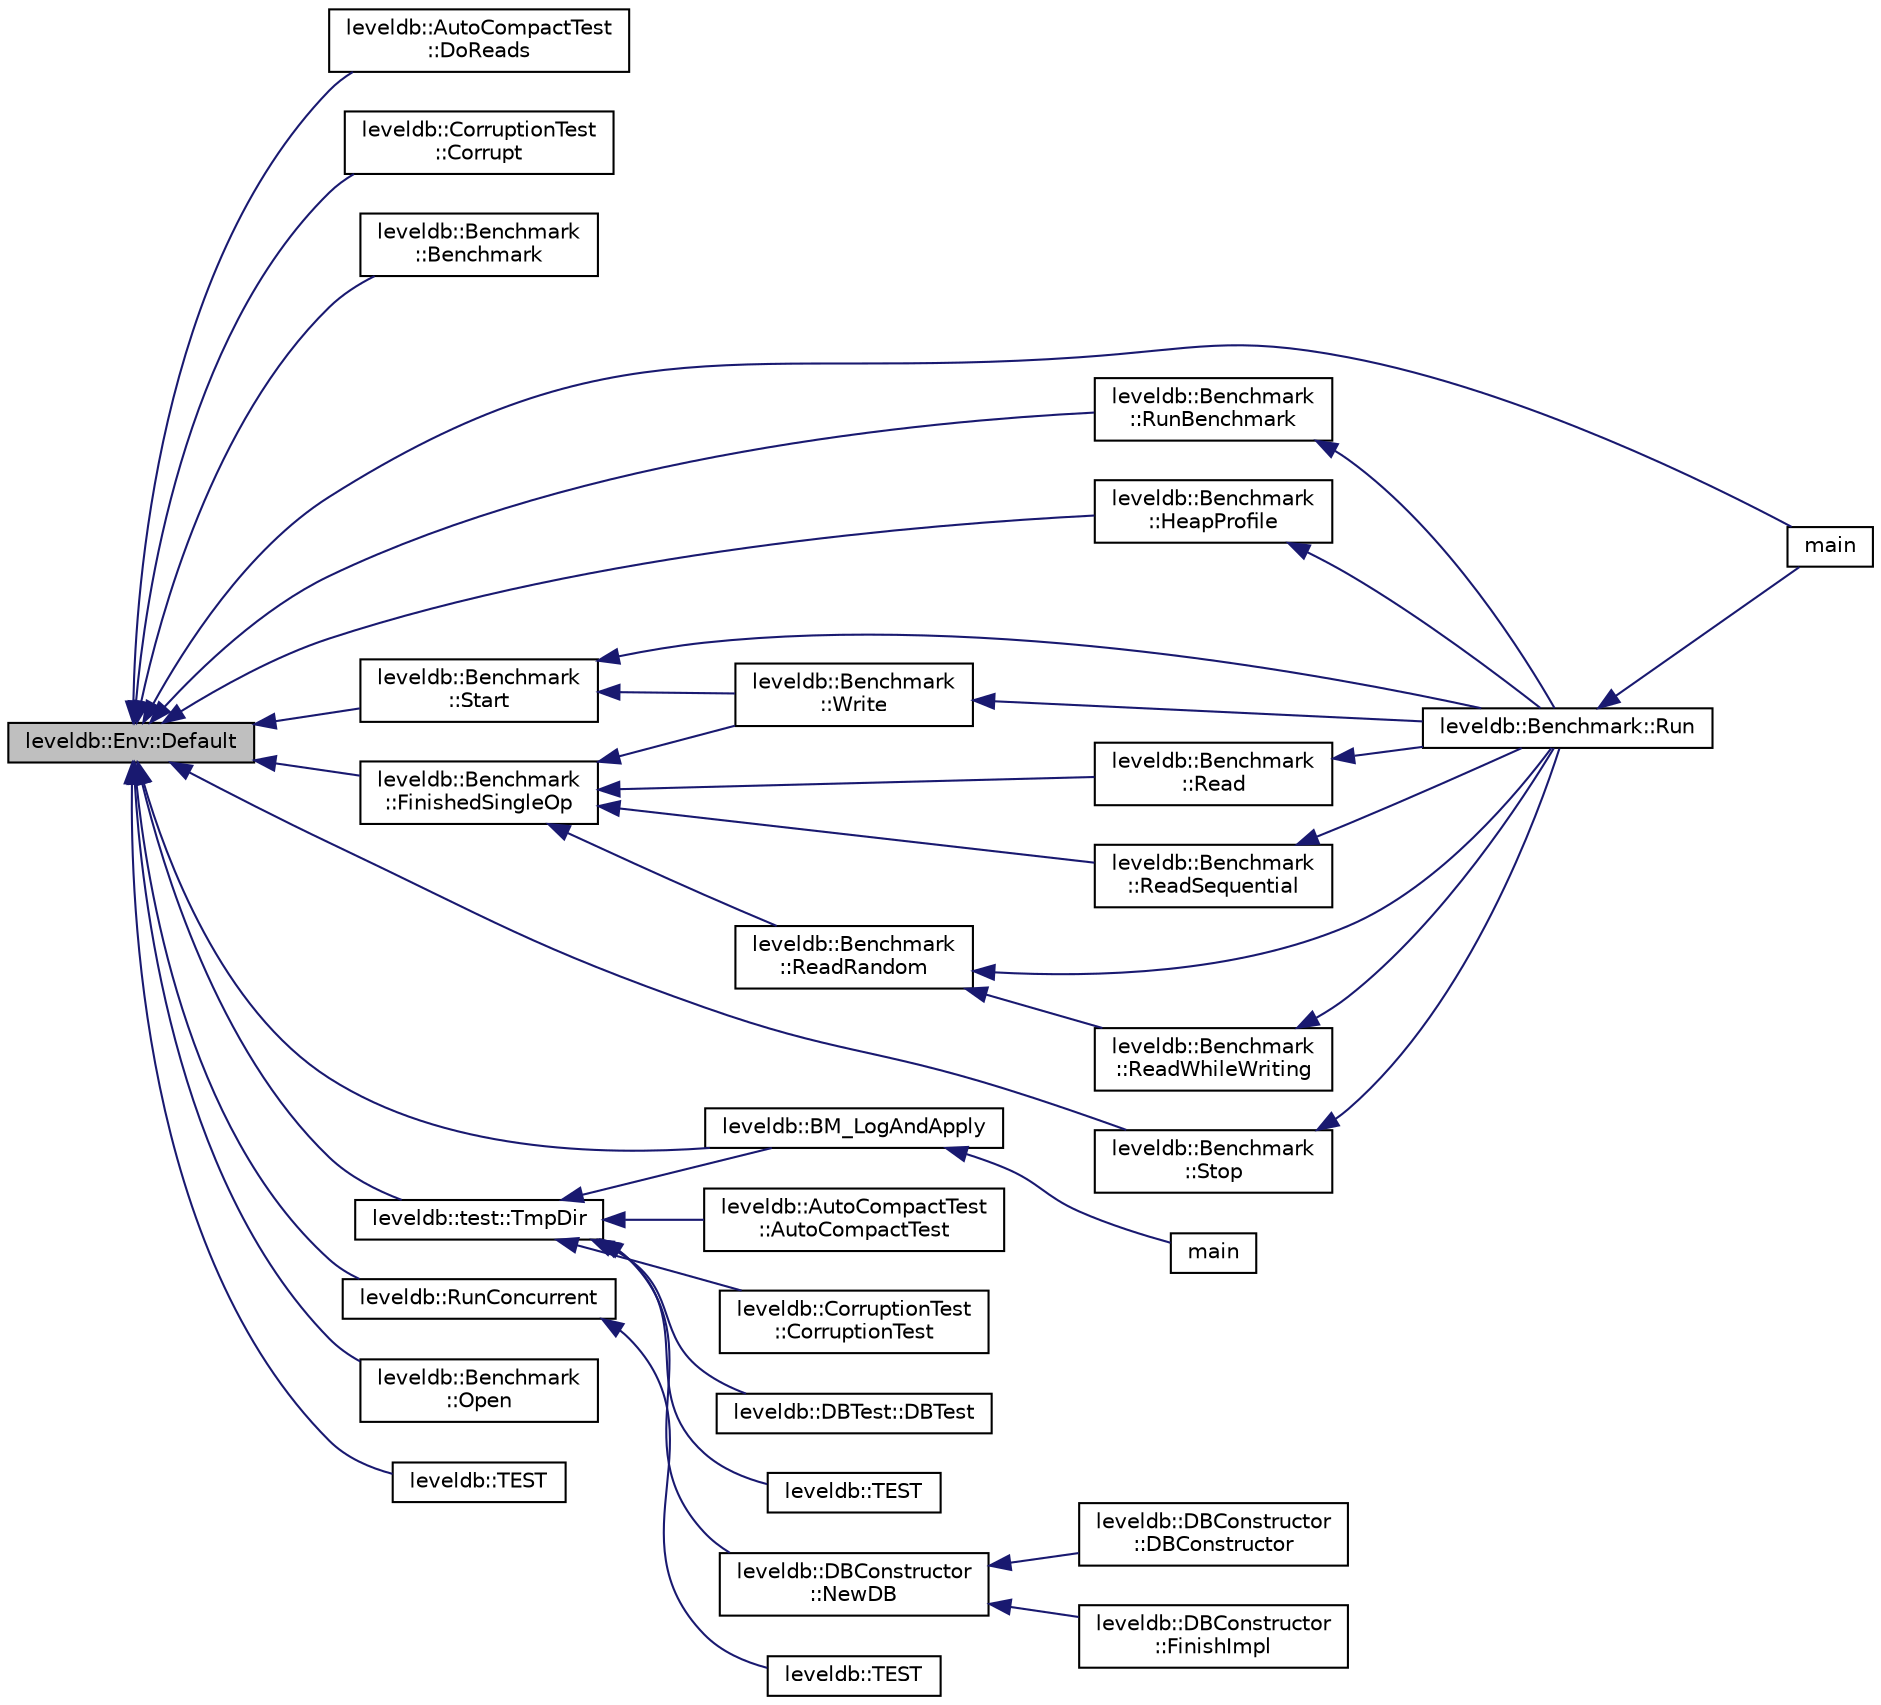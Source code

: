 digraph "leveldb::Env::Default"
{
  edge [fontname="Helvetica",fontsize="10",labelfontname="Helvetica",labelfontsize="10"];
  node [fontname="Helvetica",fontsize="10",shape=record];
  rankdir="LR";
  Node1 [label="leveldb::Env::Default",height=0.2,width=0.4,color="black", fillcolor="grey75", style="filled" fontcolor="black"];
  Node1 -> Node2 [dir="back",color="midnightblue",fontsize="10",style="solid"];
  Node2 [label="leveldb::AutoCompactTest\l::DoReads",height=0.2,width=0.4,color="black", fillcolor="white", style="filled",URL="$classleveldb_1_1_auto_compact_test.html#a1d1feea1aef1257e461c35eb5b51fa52"];
  Node1 -> Node3 [dir="back",color="midnightblue",fontsize="10",style="solid"];
  Node3 [label="leveldb::CorruptionTest\l::Corrupt",height=0.2,width=0.4,color="black", fillcolor="white", style="filled",URL="$classleveldb_1_1_corruption_test.html#a22060ac0a3697640cdcf36973339b646"];
  Node1 -> Node4 [dir="back",color="midnightblue",fontsize="10",style="solid"];
  Node4 [label="leveldb::Benchmark\l::Benchmark",height=0.2,width=0.4,color="black", fillcolor="white", style="filled",URL="$classleveldb_1_1_benchmark.html#a05d001d05283f6d1d589d417b42aa736"];
  Node1 -> Node5 [dir="back",color="midnightblue",fontsize="10",style="solid"];
  Node5 [label="leveldb::Benchmark\l::RunBenchmark",height=0.2,width=0.4,color="black", fillcolor="white", style="filled",URL="$classleveldb_1_1_benchmark.html#a925609f12a05da14b1a87dc2598807b3"];
  Node5 -> Node6 [dir="back",color="midnightblue",fontsize="10",style="solid"];
  Node6 [label="leveldb::Benchmark::Run",height=0.2,width=0.4,color="black", fillcolor="white", style="filled",URL="$classleveldb_1_1_benchmark.html#a2f262afa0c7d10fcf531fe9657fba490"];
  Node6 -> Node7 [dir="back",color="midnightblue",fontsize="10",style="solid"];
  Node7 [label="main",height=0.2,width=0.4,color="black", fillcolor="white", style="filled",URL="$db__bench_8cc.html#a3c04138a5bfe5d72780bb7e82a18e627"];
  Node1 -> Node8 [dir="back",color="midnightblue",fontsize="10",style="solid"];
  Node8 [label="leveldb::Benchmark\l::HeapProfile",height=0.2,width=0.4,color="black", fillcolor="white", style="filled",URL="$classleveldb_1_1_benchmark.html#aa7050ec2b08b3a47315a6d2d969b5119"];
  Node8 -> Node6 [dir="back",color="midnightblue",fontsize="10",style="solid"];
  Node1 -> Node7 [dir="back",color="midnightblue",fontsize="10",style="solid"];
  Node1 -> Node9 [dir="back",color="midnightblue",fontsize="10",style="solid"];
  Node9 [label="leveldb::BM_LogAndApply",height=0.2,width=0.4,color="black", fillcolor="white", style="filled",URL="$namespaceleveldb.html#af9cf6ec167c9b6f25fd050ab6fb67a90"];
  Node9 -> Node10 [dir="back",color="midnightblue",fontsize="10",style="solid"];
  Node10 [label="main",height=0.2,width=0.4,color="black", fillcolor="white", style="filled",URL="$db__test_8cc.html#a3c04138a5bfe5d72780bb7e82a18e627"];
  Node1 -> Node11 [dir="back",color="midnightblue",fontsize="10",style="solid"];
  Node11 [label="leveldb::RunConcurrent",height=0.2,width=0.4,color="black", fillcolor="white", style="filled",URL="$namespaceleveldb.html#a46451103024ca345fc73c3a6126b5b48"];
  Node11 -> Node12 [dir="back",color="midnightblue",fontsize="10",style="solid"];
  Node12 [label="leveldb::TEST",height=0.2,width=0.4,color="black", fillcolor="white", style="filled",URL="$namespaceleveldb.html#a1997f90d2777db110a06646c9a3c7ba2"];
  Node1 -> Node13 [dir="back",color="midnightblue",fontsize="10",style="solid"];
  Node13 [label="leveldb::Benchmark\l::Start",height=0.2,width=0.4,color="black", fillcolor="white", style="filled",URL="$classleveldb_1_1_benchmark.html#a425b045a0e0adc6bf680e5928bbe6047"];
  Node13 -> Node6 [dir="back",color="midnightblue",fontsize="10",style="solid"];
  Node13 -> Node14 [dir="back",color="midnightblue",fontsize="10",style="solid"];
  Node14 [label="leveldb::Benchmark\l::Write",height=0.2,width=0.4,color="black", fillcolor="white", style="filled",URL="$classleveldb_1_1_benchmark.html#a86876b2882d9015610330e69acfdff0d"];
  Node14 -> Node6 [dir="back",color="midnightblue",fontsize="10",style="solid"];
  Node1 -> Node15 [dir="back",color="midnightblue",fontsize="10",style="solid"];
  Node15 [label="leveldb::Benchmark\l::FinishedSingleOp",height=0.2,width=0.4,color="black", fillcolor="white", style="filled",URL="$classleveldb_1_1_benchmark.html#acca3e72cfbf640d11acae8d58344ee48"];
  Node15 -> Node14 [dir="back",color="midnightblue",fontsize="10",style="solid"];
  Node15 -> Node16 [dir="back",color="midnightblue",fontsize="10",style="solid"];
  Node16 [label="leveldb::Benchmark\l::Read",height=0.2,width=0.4,color="black", fillcolor="white", style="filled",URL="$classleveldb_1_1_benchmark.html#afc9cf258a63488924e172fadc67c12f1"];
  Node16 -> Node6 [dir="back",color="midnightblue",fontsize="10",style="solid"];
  Node15 -> Node17 [dir="back",color="midnightblue",fontsize="10",style="solid"];
  Node17 [label="leveldb::Benchmark\l::ReadSequential",height=0.2,width=0.4,color="black", fillcolor="white", style="filled",URL="$classleveldb_1_1_benchmark.html#a301897d0609459c5e6072db05da6b737"];
  Node17 -> Node6 [dir="back",color="midnightblue",fontsize="10",style="solid"];
  Node15 -> Node18 [dir="back",color="midnightblue",fontsize="10",style="solid"];
  Node18 [label="leveldb::Benchmark\l::ReadRandom",height=0.2,width=0.4,color="black", fillcolor="white", style="filled",URL="$classleveldb_1_1_benchmark.html#ac822394de61c12dd6a8a0e0c64760da5"];
  Node18 -> Node6 [dir="back",color="midnightblue",fontsize="10",style="solid"];
  Node18 -> Node19 [dir="back",color="midnightblue",fontsize="10",style="solid"];
  Node19 [label="leveldb::Benchmark\l::ReadWhileWriting",height=0.2,width=0.4,color="black", fillcolor="white", style="filled",URL="$classleveldb_1_1_benchmark.html#a8373efcda4c0e141343b5ee9182df17e"];
  Node19 -> Node6 [dir="back",color="midnightblue",fontsize="10",style="solid"];
  Node1 -> Node20 [dir="back",color="midnightblue",fontsize="10",style="solid"];
  Node20 [label="leveldb::Benchmark\l::Stop",height=0.2,width=0.4,color="black", fillcolor="white", style="filled",URL="$classleveldb_1_1_benchmark.html#a65d0797253a00efc34b160a59aeb77c1"];
  Node20 -> Node6 [dir="back",color="midnightblue",fontsize="10",style="solid"];
  Node1 -> Node21 [dir="back",color="midnightblue",fontsize="10",style="solid"];
  Node21 [label="leveldb::Benchmark\l::Open",height=0.2,width=0.4,color="black", fillcolor="white", style="filled",URL="$classleveldb_1_1_benchmark.html#a89a3b0da75e6cd2ffb879358e5dd82a6"];
  Node1 -> Node22 [dir="back",color="midnightblue",fontsize="10",style="solid"];
  Node22 [label="leveldb::TEST",height=0.2,width=0.4,color="black", fillcolor="white", style="filled",URL="$namespaceleveldb.html#a2e08263909f19a912b1a1ee9cb0a5e45"];
  Node1 -> Node23 [dir="back",color="midnightblue",fontsize="10",style="solid"];
  Node23 [label="leveldb::test::TmpDir",height=0.2,width=0.4,color="black", fillcolor="white", style="filled",URL="$namespaceleveldb_1_1test.html#ac259aab85eedba03d163bb3a86ae4645"];
  Node23 -> Node24 [dir="back",color="midnightblue",fontsize="10",style="solid"];
  Node24 [label="leveldb::AutoCompactTest\l::AutoCompactTest",height=0.2,width=0.4,color="black", fillcolor="white", style="filled",URL="$classleveldb_1_1_auto_compact_test.html#a31fe0ded855f188fac1650c70849760c"];
  Node23 -> Node25 [dir="back",color="midnightblue",fontsize="10",style="solid"];
  Node25 [label="leveldb::CorruptionTest\l::CorruptionTest",height=0.2,width=0.4,color="black", fillcolor="white", style="filled",URL="$classleveldb_1_1_corruption_test.html#a9940767db260b1e4e60b8bcedc50217c"];
  Node23 -> Node26 [dir="back",color="midnightblue",fontsize="10",style="solid"];
  Node26 [label="leveldb::DBTest::DBTest",height=0.2,width=0.4,color="black", fillcolor="white", style="filled",URL="$classleveldb_1_1_d_b_test.html#afc6fc9512e900de6ee10c5db15b22930"];
  Node23 -> Node27 [dir="back",color="midnightblue",fontsize="10",style="solid"];
  Node27 [label="leveldb::TEST",height=0.2,width=0.4,color="black", fillcolor="white", style="filled",URL="$namespaceleveldb.html#a88d6fdcb16ed4edc65da40f383e6f23b"];
  Node23 -> Node9 [dir="back",color="midnightblue",fontsize="10",style="solid"];
  Node23 -> Node28 [dir="back",color="midnightblue",fontsize="10",style="solid"];
  Node28 [label="leveldb::DBConstructor\l::NewDB",height=0.2,width=0.4,color="black", fillcolor="white", style="filled",URL="$classleveldb_1_1_d_b_constructor.html#ac48bfe871db8558b57427843465e6c65"];
  Node28 -> Node29 [dir="back",color="midnightblue",fontsize="10",style="solid"];
  Node29 [label="leveldb::DBConstructor\l::DBConstructor",height=0.2,width=0.4,color="black", fillcolor="white", style="filled",URL="$classleveldb_1_1_d_b_constructor.html#ae27ecdd7732629b08c25a63f82dfd4a9"];
  Node28 -> Node30 [dir="back",color="midnightblue",fontsize="10",style="solid"];
  Node30 [label="leveldb::DBConstructor\l::FinishImpl",height=0.2,width=0.4,color="black", fillcolor="white", style="filled",URL="$classleveldb_1_1_d_b_constructor.html#a554d8e348d9135ff72a43a03c647c261"];
}
